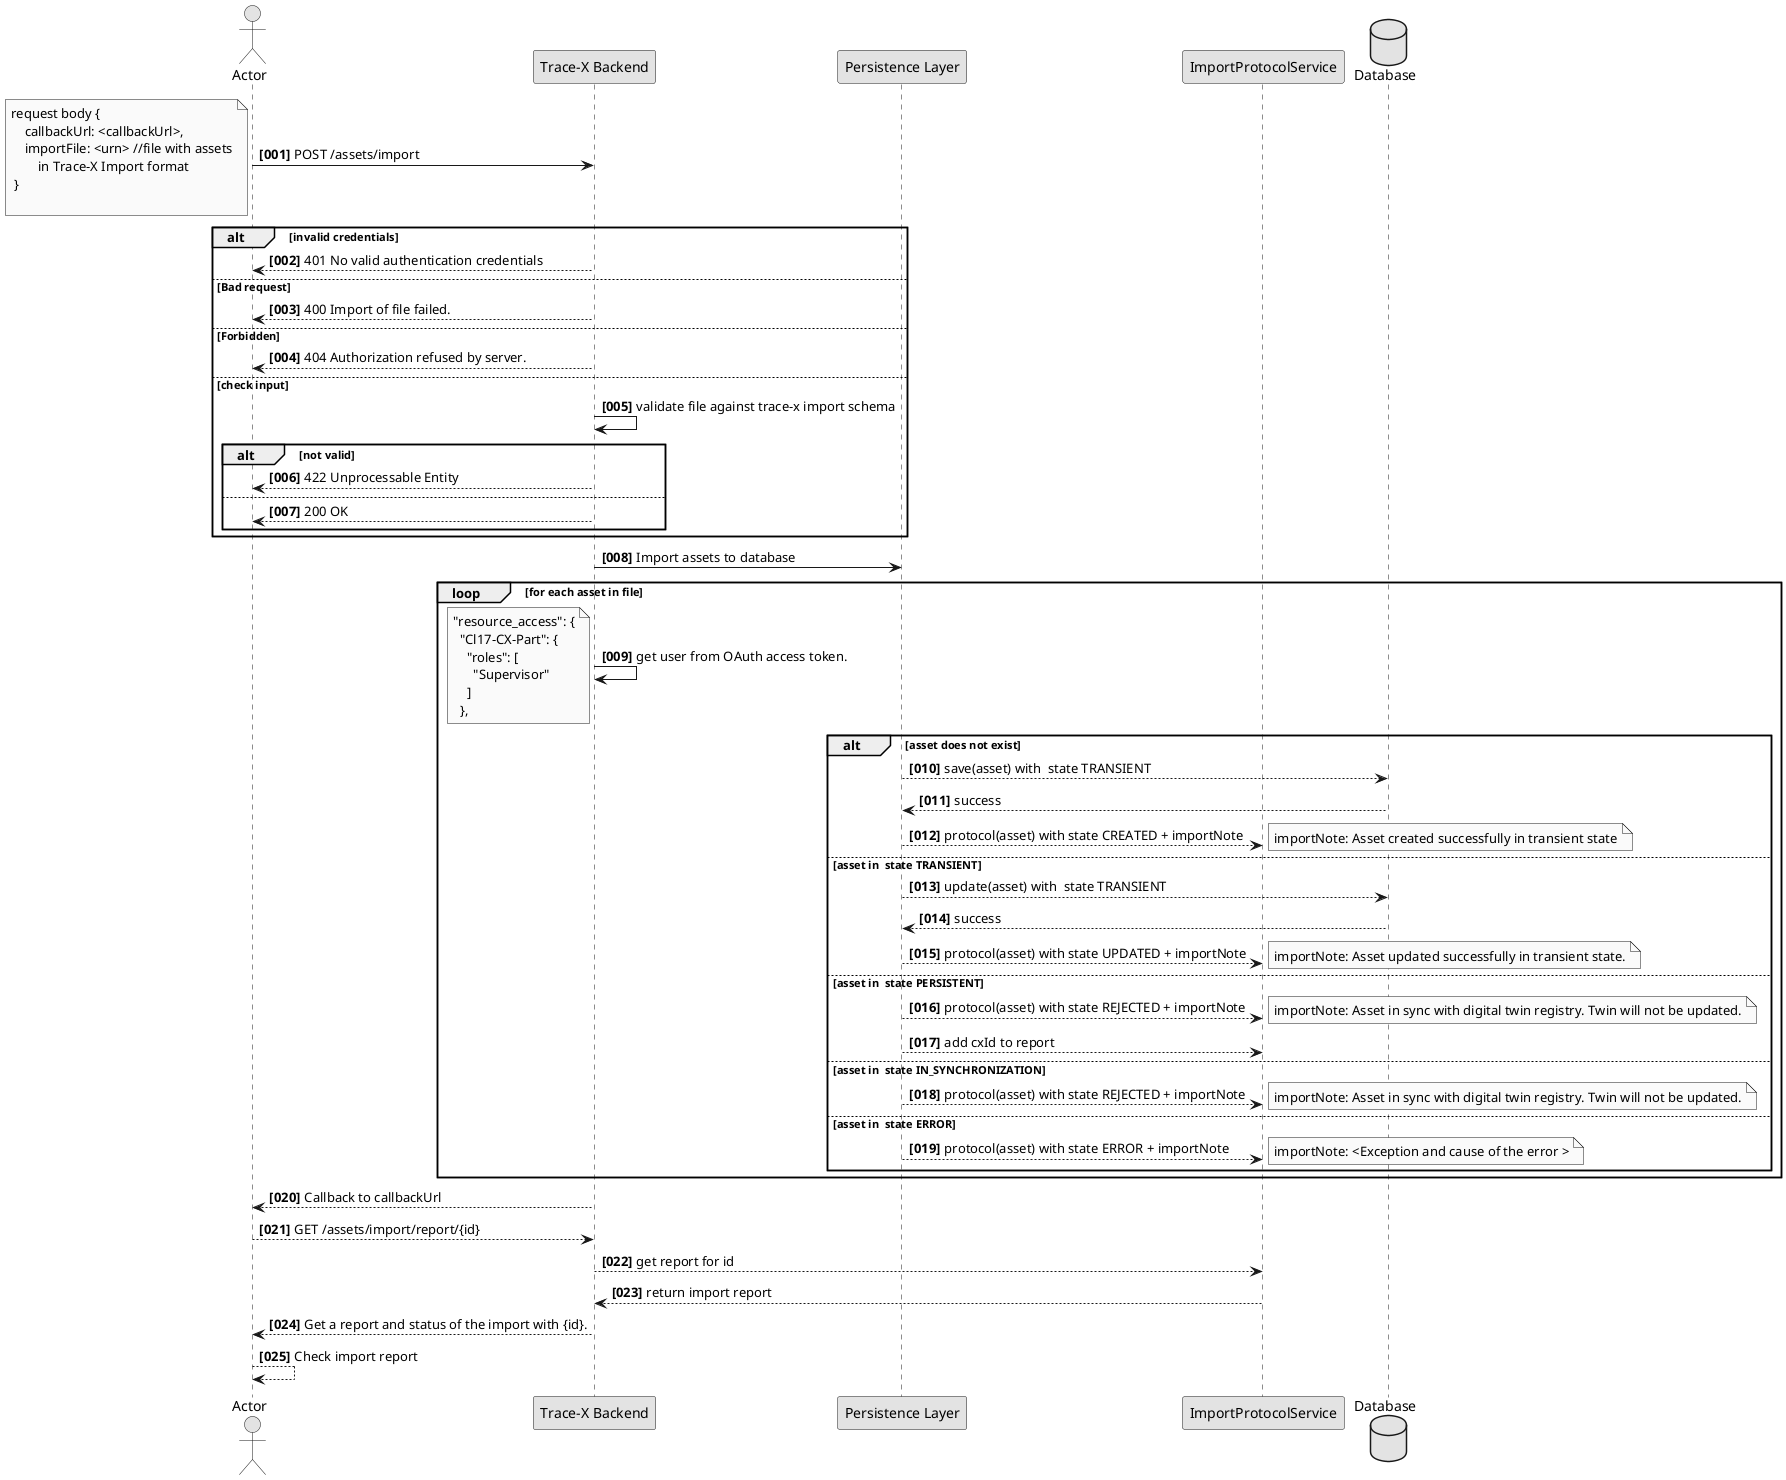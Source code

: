 @startuml
skinparam monochrome true
skinparam shadowing false
skinparam defaultFontName "Architects daughter"

autonumber "<b>[000]"

actor Actor
participant "Trace-X Backend" as Backend
participant "Persistence Layer" as Persistence
participant "ImportProtocolService" as ImportProtocolService
database "Database" as Database
Actor -> Backend : POST /assets/import
note left
    request body {
        callbackUrl: <callbackUrl>,
        importFile: <urn> //file with assets
            in Trace-X Import format
     }

end note

alt invalid credentials
    Actor <-- Backend : 401 No valid authentication credentials
else  Bad request
    Actor <-- Backend : 400 Import of file failed.
else  Forbidden
    Actor <-- Backend : 404 Authorization refused by server.
else  check input
    Backend -> Backend : validate file against trace-x import schema
    alt not valid
        Actor <-- Backend : 422 Unprocessable Entity
    else
        Actor <-- Backend : 200 OK
    end alt
end alt

Backend -> Persistence : Import assets to database

    loop for each asset in file
        Backend -> Backend : get user from OAuth access token.
        note left
              "resource_access": {
                "Cl17-CX-Part": {
                  "roles": [
                    "Supervisor"
                  ]
                },
        end note
        alt asset does not exist
            Persistence --> Database : save(asset) with  state TRANSIENT
            Persistence <-- Database : success
            Persistence --> ImportProtocolService : protocol(asset) with state CREATED + importNote
            note right
                importNote: Asset created successfully in transient state
            end note
        else asset in  state TRANSIENT
            note right
                (local asset)
            end note
            Persistence --> Database : update(asset) with  state TRANSIENT
            Persistence <-- Database : success
            Persistence --> ImportProtocolService : protocol(asset) with state UPDATED + importNote
            note right
                importNote: Asset updated successfully in transient state.
            end note
        else asset in  state PERSISTENT
            Persistence --> ImportProtocolService : protocol(asset) with state REJECTED + importNote
            note right
                 importNote: Asset in sync with digital twin registry. Twin will not be updated.
            end note
            Persistence --> ImportProtocolService : add cxId to report
        else asset in  state IN_SYNCHRONIZATION
              Persistence --> ImportProtocolService : protocol(asset) with state REJECTED + importNote
               note right
                  importNote: Asset in sync with digital twin registry. Twin will not be updated.
              end note
        else asset in  state ERROR
             Persistence --> ImportProtocolService : protocol(asset) with state ERROR + importNote
             note right
                  importNote: <Exception and cause of the error >
              end note
        end alt
end loop


Actor <-- Backend : Callback to callbackUrl
Actor --> Backend : GET /assets/import/report/{id}
Backend --> ImportProtocolService : get report for id
Backend <-- ImportProtocolService : return import report
Actor <-- Backend : Get a report and status of the import with {id}.
Actor --> Actor : Check import report

@enduml
